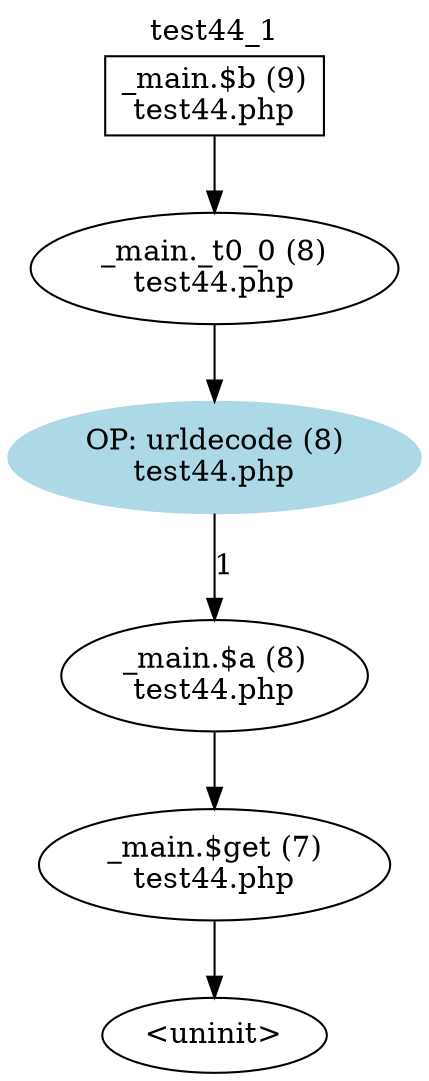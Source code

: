 digraph cfg {
  label="test44_1";
  labelloc=t;
  n1 [shape=box, label="_main.$b (9)\ntest44.php"];
  n2 [shape=ellipse, label="_main._t0_0 (8)\ntest44.php"];
  n3 [shape=ellipse, label="OP: urldecode (8)\ntest44.php",style=filled,color=lightblue];
  n4 [shape=ellipse, label="_main.$a (8)\ntest44.php"];
  n5 [shape=ellipse, label="_main.$get (7)\ntest44.php"];
  n6 [shape=ellipse, label="<uninit>"];
  n1 -> n2;
  n2 -> n3;
  n3 -> n4[label="1"];
  n4 -> n5;
  n5 -> n6;
}
